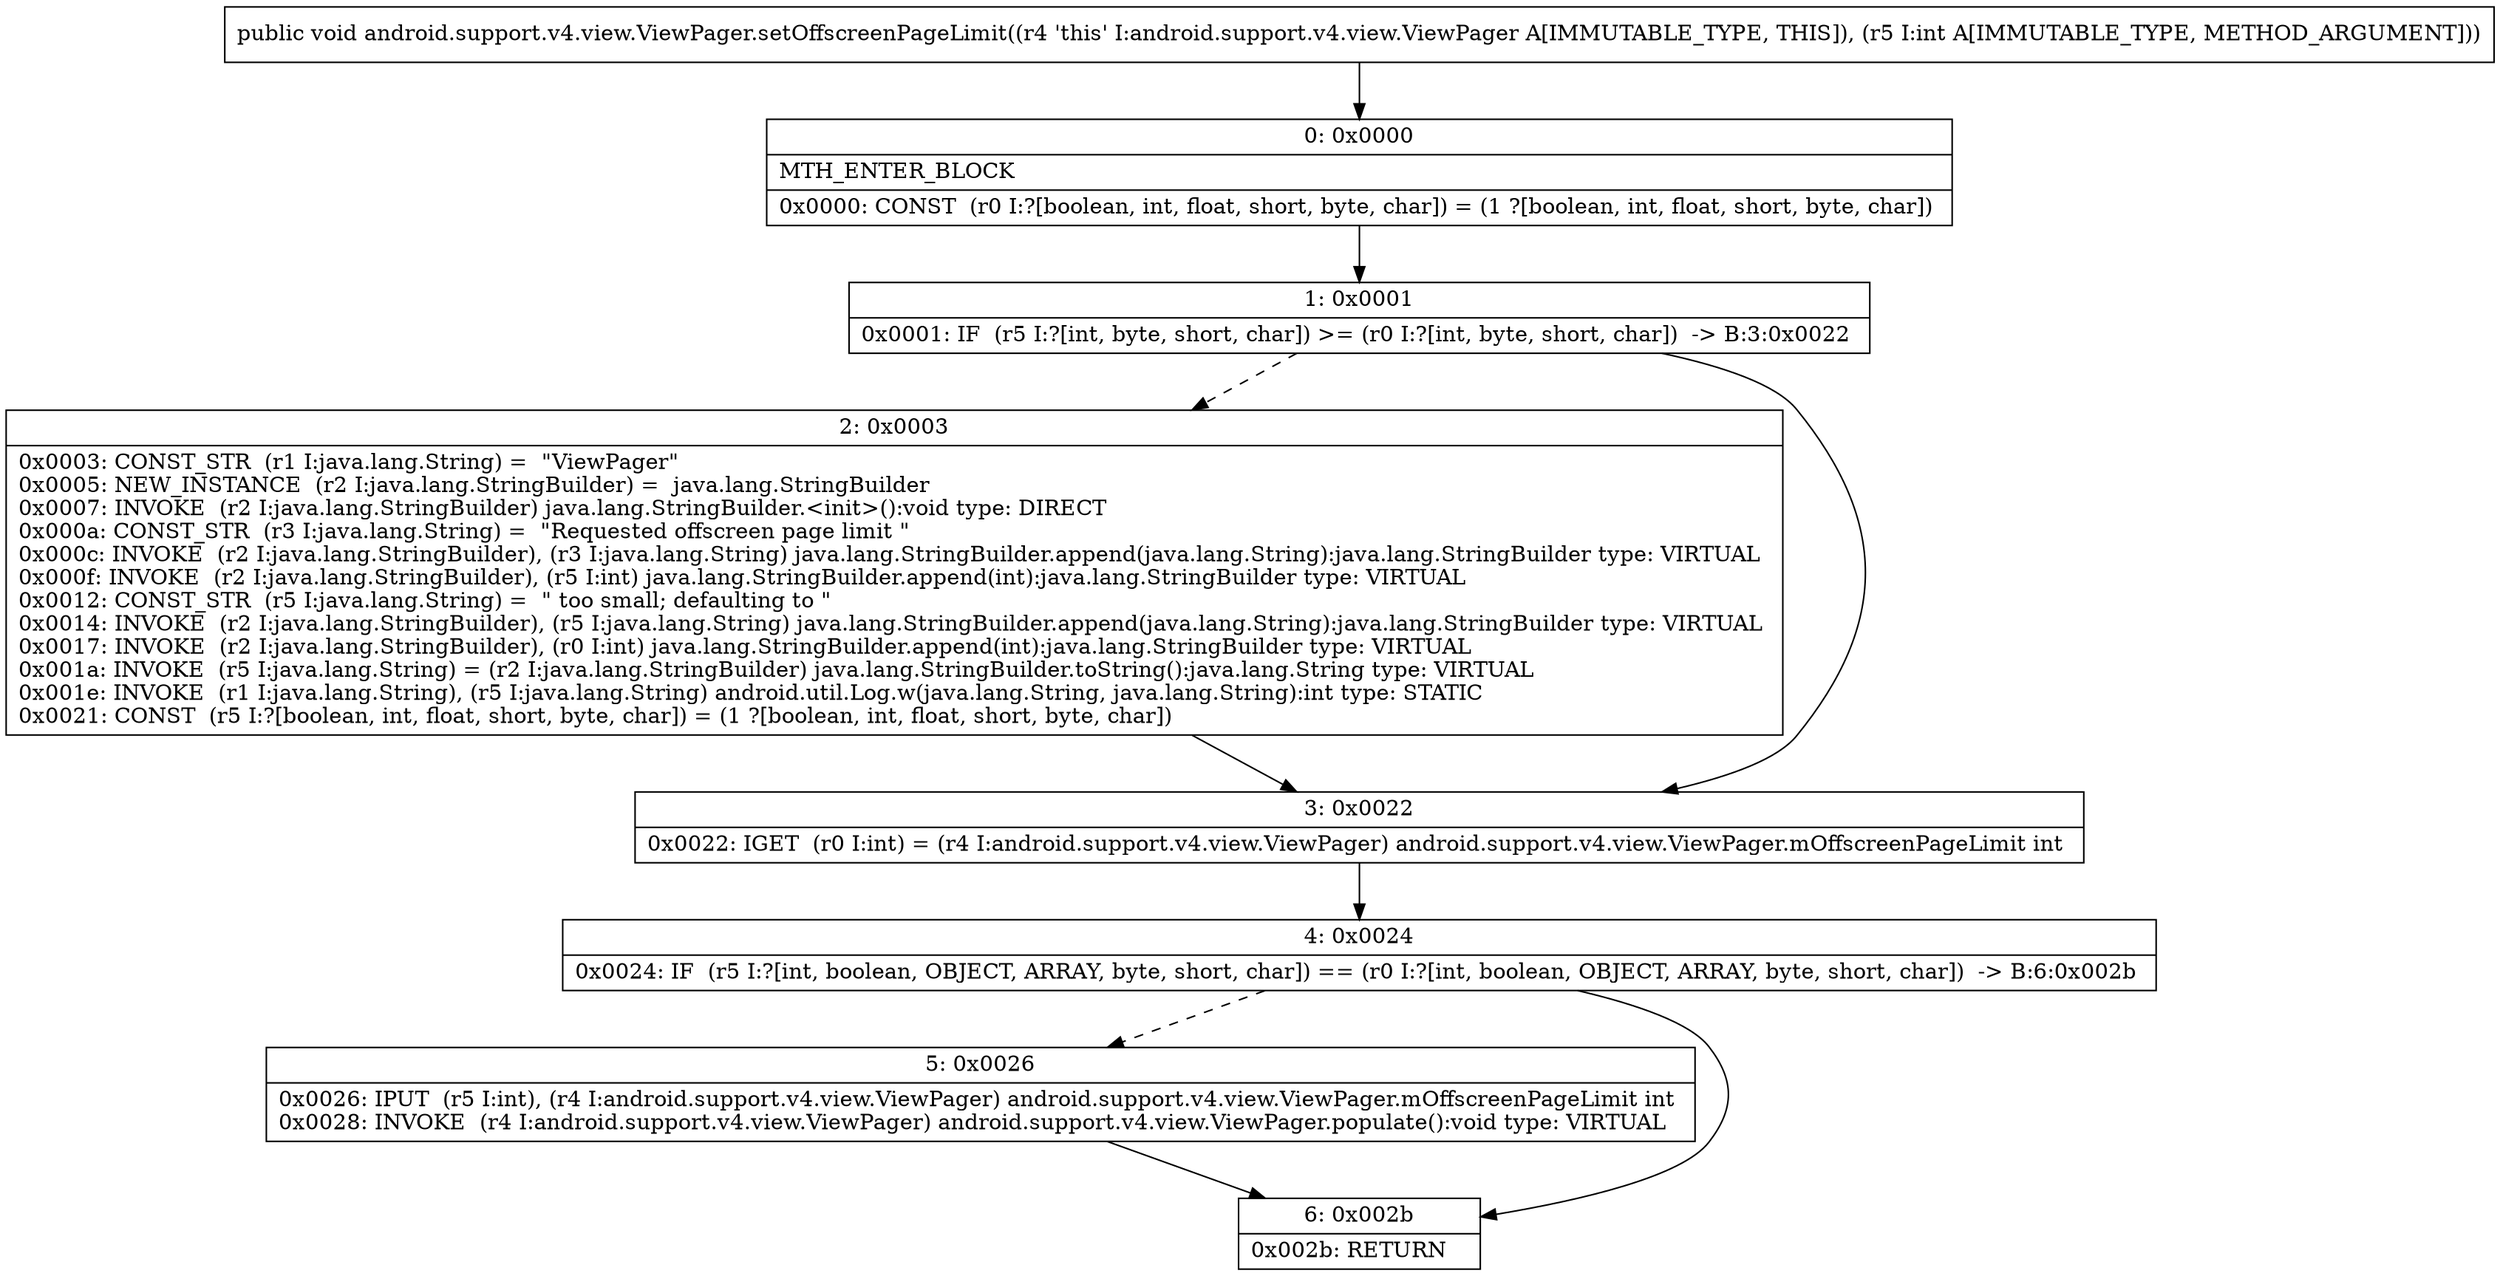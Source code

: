 digraph "CFG forandroid.support.v4.view.ViewPager.setOffscreenPageLimit(I)V" {
Node_0 [shape=record,label="{0\:\ 0x0000|MTH_ENTER_BLOCK\l|0x0000: CONST  (r0 I:?[boolean, int, float, short, byte, char]) = (1 ?[boolean, int, float, short, byte, char]) \l}"];
Node_1 [shape=record,label="{1\:\ 0x0001|0x0001: IF  (r5 I:?[int, byte, short, char]) \>= (r0 I:?[int, byte, short, char])  \-\> B:3:0x0022 \l}"];
Node_2 [shape=record,label="{2\:\ 0x0003|0x0003: CONST_STR  (r1 I:java.lang.String) =  \"ViewPager\" \l0x0005: NEW_INSTANCE  (r2 I:java.lang.StringBuilder) =  java.lang.StringBuilder \l0x0007: INVOKE  (r2 I:java.lang.StringBuilder) java.lang.StringBuilder.\<init\>():void type: DIRECT \l0x000a: CONST_STR  (r3 I:java.lang.String) =  \"Requested offscreen page limit \" \l0x000c: INVOKE  (r2 I:java.lang.StringBuilder), (r3 I:java.lang.String) java.lang.StringBuilder.append(java.lang.String):java.lang.StringBuilder type: VIRTUAL \l0x000f: INVOKE  (r2 I:java.lang.StringBuilder), (r5 I:int) java.lang.StringBuilder.append(int):java.lang.StringBuilder type: VIRTUAL \l0x0012: CONST_STR  (r5 I:java.lang.String) =  \" too small; defaulting to \" \l0x0014: INVOKE  (r2 I:java.lang.StringBuilder), (r5 I:java.lang.String) java.lang.StringBuilder.append(java.lang.String):java.lang.StringBuilder type: VIRTUAL \l0x0017: INVOKE  (r2 I:java.lang.StringBuilder), (r0 I:int) java.lang.StringBuilder.append(int):java.lang.StringBuilder type: VIRTUAL \l0x001a: INVOKE  (r5 I:java.lang.String) = (r2 I:java.lang.StringBuilder) java.lang.StringBuilder.toString():java.lang.String type: VIRTUAL \l0x001e: INVOKE  (r1 I:java.lang.String), (r5 I:java.lang.String) android.util.Log.w(java.lang.String, java.lang.String):int type: STATIC \l0x0021: CONST  (r5 I:?[boolean, int, float, short, byte, char]) = (1 ?[boolean, int, float, short, byte, char]) \l}"];
Node_3 [shape=record,label="{3\:\ 0x0022|0x0022: IGET  (r0 I:int) = (r4 I:android.support.v4.view.ViewPager) android.support.v4.view.ViewPager.mOffscreenPageLimit int \l}"];
Node_4 [shape=record,label="{4\:\ 0x0024|0x0024: IF  (r5 I:?[int, boolean, OBJECT, ARRAY, byte, short, char]) == (r0 I:?[int, boolean, OBJECT, ARRAY, byte, short, char])  \-\> B:6:0x002b \l}"];
Node_5 [shape=record,label="{5\:\ 0x0026|0x0026: IPUT  (r5 I:int), (r4 I:android.support.v4.view.ViewPager) android.support.v4.view.ViewPager.mOffscreenPageLimit int \l0x0028: INVOKE  (r4 I:android.support.v4.view.ViewPager) android.support.v4.view.ViewPager.populate():void type: VIRTUAL \l}"];
Node_6 [shape=record,label="{6\:\ 0x002b|0x002b: RETURN   \l}"];
MethodNode[shape=record,label="{public void android.support.v4.view.ViewPager.setOffscreenPageLimit((r4 'this' I:android.support.v4.view.ViewPager A[IMMUTABLE_TYPE, THIS]), (r5 I:int A[IMMUTABLE_TYPE, METHOD_ARGUMENT])) }"];
MethodNode -> Node_0;
Node_0 -> Node_1;
Node_1 -> Node_2[style=dashed];
Node_1 -> Node_3;
Node_2 -> Node_3;
Node_3 -> Node_4;
Node_4 -> Node_5[style=dashed];
Node_4 -> Node_6;
Node_5 -> Node_6;
}

